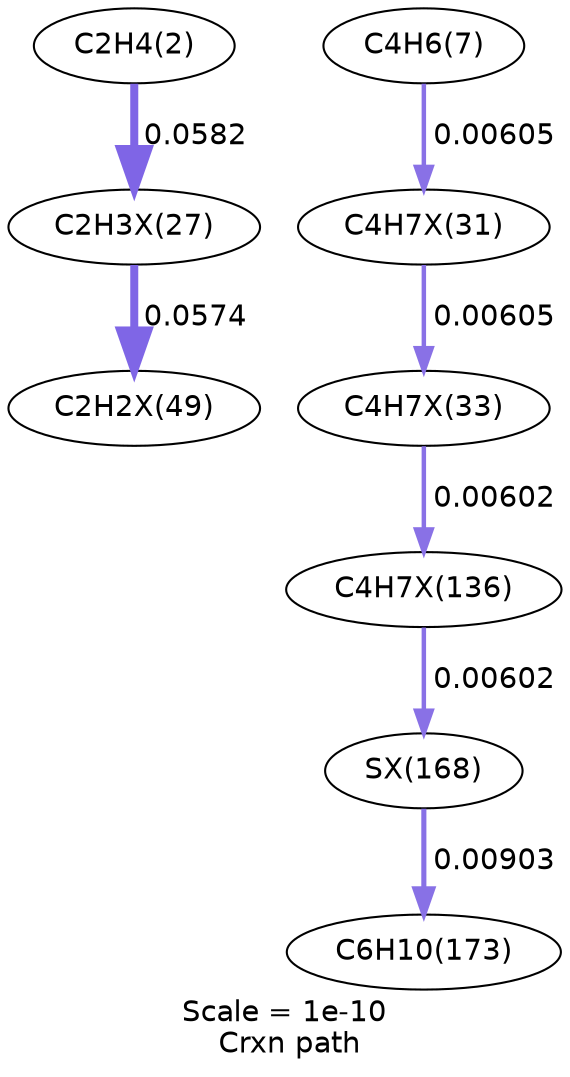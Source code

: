 digraph reaction_paths {
center=1;
s5 -> s20[fontname="Helvetica", style="setlinewidth(3.85)", arrowsize=1.93, color="0.7, 0.558, 0.9"
, label=" 0.0582"];
s20 -> s28[fontname="Helvetica", style="setlinewidth(3.84)", arrowsize=1.92, color="0.7, 0.557, 0.9"
, label=" 0.0574"];
s8 -> s22[fontname="Helvetica", style="setlinewidth(2.14)", arrowsize=1.07, color="0.7, 0.506, 0.9"
, label=" 0.00605"];
s22 -> s24[fontname="Helvetica", style="setlinewidth(2.14)", arrowsize=1.07, color="0.7, 0.506, 0.9"
, label=" 0.00605"];
s24 -> s32[fontname="Helvetica", style="setlinewidth(2.14)", arrowsize=1.07, color="0.7, 0.506, 0.9"
, label=" 0.00602"];
s32 -> s34[fontname="Helvetica", style="setlinewidth(2.14)", arrowsize=1.07, color="0.7, 0.506, 0.9"
, label=" 0.00602"];
s34 -> s12[fontname="Helvetica", style="setlinewidth(2.45)", arrowsize=1.22, color="0.7, 0.509, 0.9"
, label=" 0.00903"];
s5 [ fontname="Helvetica", label="C2H4(2)"];
s8 [ fontname="Helvetica", label="C4H6(7)"];
s12 [ fontname="Helvetica", label="C6H10(173)"];
s20 [ fontname="Helvetica", label="C2H3X(27)"];
s22 [ fontname="Helvetica", label="C4H7X(31)"];
s24 [ fontname="Helvetica", label="C4H7X(33)"];
s28 [ fontname="Helvetica", label="C2H2X(49)"];
s32 [ fontname="Helvetica", label="C4H7X(136)"];
s34 [ fontname="Helvetica", label="SX(168)"];
 label = "Scale = 1e-10\l Crxn path";
 fontname = "Helvetica";
}
